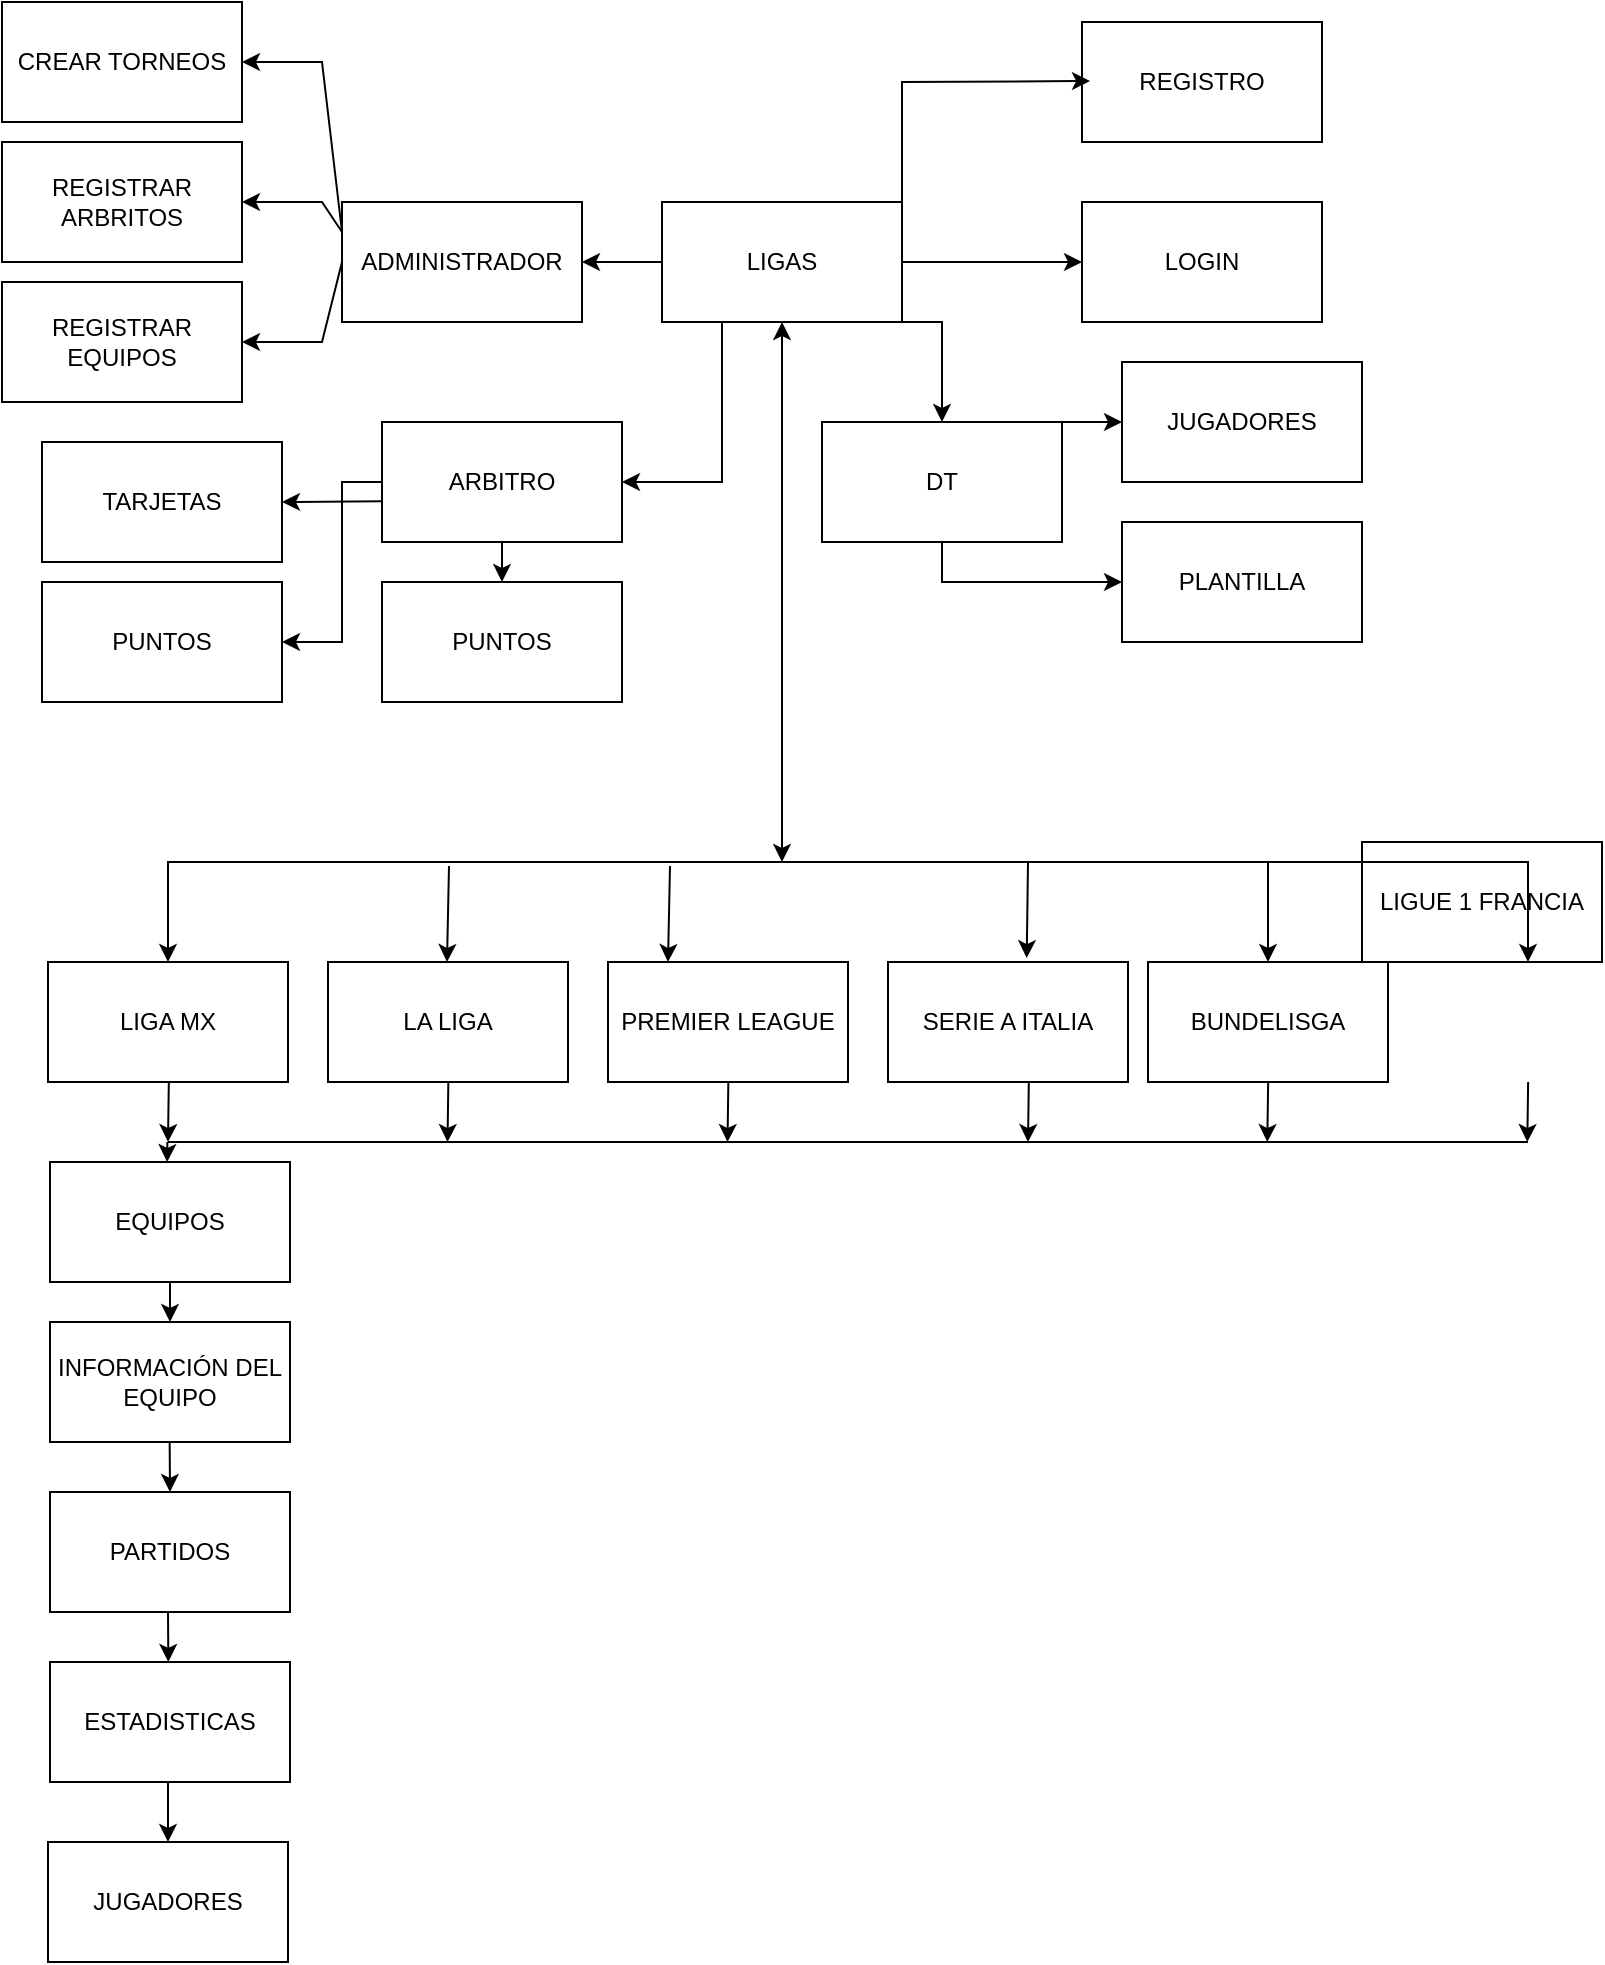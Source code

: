 <mxfile version="24.7.12">
  <diagram name="Página-1" id="e0W5FFudfDkD1n7ttD1k">
    <mxGraphModel dx="1088" dy="484" grid="1" gridSize="10" guides="1" tooltips="1" connect="1" arrows="1" fold="1" page="1" pageScale="1" pageWidth="827" pageHeight="1169" math="0" shadow="0">
      <root>
        <mxCell id="0" />
        <mxCell id="1" parent="0" />
        <mxCell id="3Sb3ryOfrzizplaeh4FI-1" value="PREMIER LEAGUE" style="rounded=0;whiteSpace=wrap;html=1;" parent="1" vertex="1">
          <mxGeometry x="323" y="500" width="120" height="60" as="geometry" />
        </mxCell>
        <mxCell id="3Sb3ryOfrzizplaeh4FI-2" value="BUNDELISGA" style="rounded=0;whiteSpace=wrap;html=1;" parent="1" vertex="1">
          <mxGeometry x="593" y="500" width="120" height="60" as="geometry" />
        </mxCell>
        <mxCell id="3Sb3ryOfrzizplaeh4FI-3" value="LA LIGA" style="rounded=0;whiteSpace=wrap;html=1;" parent="1" vertex="1">
          <mxGeometry x="183" y="500" width="120" height="60" as="geometry" />
        </mxCell>
        <mxCell id="3Sb3ryOfrzizplaeh4FI-4" value="LIGAS" style="rounded=0;whiteSpace=wrap;html=1;" parent="1" vertex="1">
          <mxGeometry x="350" y="120" width="120" height="60" as="geometry" />
        </mxCell>
        <mxCell id="3Sb3ryOfrzizplaeh4FI-7" value="SERIE A ITALIA" style="rounded=0;whiteSpace=wrap;html=1;" parent="1" vertex="1">
          <mxGeometry x="463" y="500" width="120" height="60" as="geometry" />
        </mxCell>
        <mxCell id="3Sb3ryOfrzizplaeh4FI-8" value="LIGUE 1 FRANCIA" style="rounded=0;whiteSpace=wrap;html=1;" parent="1" vertex="1">
          <mxGeometry x="700" y="440" width="120" height="60" as="geometry" />
        </mxCell>
        <mxCell id="3Sb3ryOfrzizplaeh4FI-9" value="LIGA MX" style="rounded=0;whiteSpace=wrap;html=1;" parent="1" vertex="1">
          <mxGeometry x="43" y="500" width="120" height="60" as="geometry" />
        </mxCell>
        <mxCell id="3Sb3ryOfrzizplaeh4FI-10" value="EQUIPOS" style="rounded=0;whiteSpace=wrap;html=1;" parent="1" vertex="1">
          <mxGeometry x="44" y="600" width="120" height="60" as="geometry" />
        </mxCell>
        <mxCell id="3Sb3ryOfrzizplaeh4FI-11" value="PARTIDOS" style="rounded=0;whiteSpace=wrap;html=1;" parent="1" vertex="1">
          <mxGeometry x="44" y="765" width="120" height="60" as="geometry" />
        </mxCell>
        <mxCell id="3Sb3ryOfrzizplaeh4FI-12" value="INFORMACIÓN DEL EQUIPO" style="rounded=0;whiteSpace=wrap;html=1;" parent="1" vertex="1">
          <mxGeometry x="44" y="680" width="120" height="60" as="geometry" />
        </mxCell>
        <mxCell id="3Sb3ryOfrzizplaeh4FI-13" value="ESTADISTICAS" style="rounded=0;whiteSpace=wrap;html=1;" parent="1" vertex="1">
          <mxGeometry x="44" y="850" width="120" height="60" as="geometry" />
        </mxCell>
        <mxCell id="3Sb3ryOfrzizplaeh4FI-14" value="" style="endArrow=classic;startArrow=classic;html=1;rounded=0;entryX=0.5;entryY=1;entryDx=0;entryDy=0;" parent="1" target="3Sb3ryOfrzizplaeh4FI-4" edge="1">
          <mxGeometry width="50" height="50" relative="1" as="geometry">
            <mxPoint x="410" y="450" as="sourcePoint" />
            <mxPoint x="414" y="180" as="targetPoint" />
          </mxGeometry>
        </mxCell>
        <mxCell id="3Sb3ryOfrzizplaeh4FI-16" value="" style="endArrow=classic;html=1;rounded=0;exitX=1;exitY=0.5;exitDx=0;exitDy=0;entryX=0.5;entryY=0;entryDx=0;entryDy=0;" parent="1" edge="1">
          <mxGeometry width="50" height="50" relative="1" as="geometry">
            <mxPoint x="493" y="450" as="sourcePoint" />
            <mxPoint x="783" y="500" as="targetPoint" />
            <Array as="points">
              <mxPoint x="783" y="450" />
            </Array>
          </mxGeometry>
        </mxCell>
        <mxCell id="3Sb3ryOfrzizplaeh4FI-17" value="" style="endArrow=classic;html=1;rounded=0;exitX=1;exitY=0.5;exitDx=0;exitDy=0;entryX=0.5;entryY=0;entryDx=0;entryDy=0;" parent="1" target="3Sb3ryOfrzizplaeh4FI-2" edge="1">
          <mxGeometry width="50" height="50" relative="1" as="geometry">
            <mxPoint x="493" y="450" as="sourcePoint" />
            <mxPoint x="783" y="500" as="targetPoint" />
            <Array as="points">
              <mxPoint x="653" y="450" />
            </Array>
          </mxGeometry>
        </mxCell>
        <mxCell id="3Sb3ryOfrzizplaeh4FI-18" value="" style="endArrow=classic;html=1;rounded=0;entryX=0.578;entryY=-0.033;entryDx=0;entryDy=0;entryPerimeter=0;" parent="1" target="3Sb3ryOfrzizplaeh4FI-7" edge="1">
          <mxGeometry width="50" height="50" relative="1" as="geometry">
            <mxPoint x="533" y="450" as="sourcePoint" />
            <mxPoint x="533" y="490" as="targetPoint" />
          </mxGeometry>
        </mxCell>
        <mxCell id="3Sb3ryOfrzizplaeh4FI-20" value="" style="endArrow=classic;html=1;rounded=0;entryX=0.5;entryY=0;entryDx=0;entryDy=0;" parent="1" target="3Sb3ryOfrzizplaeh4FI-9" edge="1">
          <mxGeometry width="50" height="50" relative="1" as="geometry">
            <mxPoint x="493" y="450" as="sourcePoint" />
            <mxPoint x="393" y="490" as="targetPoint" />
            <Array as="points">
              <mxPoint x="103" y="450" />
            </Array>
          </mxGeometry>
        </mxCell>
        <mxCell id="3Sb3ryOfrzizplaeh4FI-21" value="" style="endArrow=classic;html=1;rounded=0;entryX=0.578;entryY=-0.033;entryDx=0;entryDy=0;entryPerimeter=0;" parent="1" edge="1">
          <mxGeometry width="50" height="50" relative="1" as="geometry">
            <mxPoint x="243.5" y="452" as="sourcePoint" />
            <mxPoint x="242.5" y="500" as="targetPoint" />
          </mxGeometry>
        </mxCell>
        <mxCell id="3Sb3ryOfrzizplaeh4FI-22" value="" style="endArrow=classic;html=1;rounded=0;entryX=0.578;entryY=-0.033;entryDx=0;entryDy=0;entryPerimeter=0;" parent="1" edge="1">
          <mxGeometry width="50" height="50" relative="1" as="geometry">
            <mxPoint x="354" y="452" as="sourcePoint" />
            <mxPoint x="353" y="500" as="targetPoint" />
          </mxGeometry>
        </mxCell>
        <mxCell id="3Sb3ryOfrzizplaeh4FI-23" value="" style="endArrow=none;html=1;rounded=0;" parent="1" edge="1">
          <mxGeometry width="50" height="50" relative="1" as="geometry">
            <mxPoint x="103" y="590" as="sourcePoint" />
            <mxPoint x="783" y="590" as="targetPoint" />
          </mxGeometry>
        </mxCell>
        <mxCell id="3Sb3ryOfrzizplaeh4FI-24" value="" style="endArrow=classic;html=1;rounded=0;" parent="1" edge="1">
          <mxGeometry width="50" height="50" relative="1" as="geometry">
            <mxPoint x="103.41" y="560" as="sourcePoint" />
            <mxPoint x="103" y="590" as="targetPoint" />
          </mxGeometry>
        </mxCell>
        <mxCell id="3Sb3ryOfrzizplaeh4FI-25" value="" style="endArrow=classic;html=1;rounded=0;" parent="1" edge="1">
          <mxGeometry width="50" height="50" relative="1" as="geometry">
            <mxPoint x="383.17" y="560" as="sourcePoint" />
            <mxPoint x="382.76" y="590" as="targetPoint" />
          </mxGeometry>
        </mxCell>
        <mxCell id="3Sb3ryOfrzizplaeh4FI-26" value="" style="endArrow=classic;html=1;rounded=0;" parent="1" edge="1">
          <mxGeometry width="50" height="50" relative="1" as="geometry">
            <mxPoint x="243.17" y="560" as="sourcePoint" />
            <mxPoint x="242.76" y="590" as="targetPoint" />
          </mxGeometry>
        </mxCell>
        <mxCell id="3Sb3ryOfrzizplaeh4FI-27" value="" style="endArrow=classic;html=1;rounded=0;fontStyle=1" parent="1" edge="1">
          <mxGeometry width="50" height="50" relative="1" as="geometry">
            <mxPoint x="533.41" y="560" as="sourcePoint" />
            <mxPoint x="533" y="590" as="targetPoint" />
          </mxGeometry>
        </mxCell>
        <mxCell id="3Sb3ryOfrzizplaeh4FI-28" value="" style="endArrow=classic;html=1;rounded=0;fontStyle=1" parent="1" edge="1">
          <mxGeometry width="50" height="50" relative="1" as="geometry">
            <mxPoint x="653.07" y="560" as="sourcePoint" />
            <mxPoint x="652.66" y="590" as="targetPoint" />
          </mxGeometry>
        </mxCell>
        <mxCell id="3Sb3ryOfrzizplaeh4FI-29" value="" style="endArrow=classic;html=1;rounded=0;fontStyle=1" parent="1" edge="1">
          <mxGeometry width="50" height="50" relative="1" as="geometry">
            <mxPoint x="783.07" y="560" as="sourcePoint" />
            <mxPoint x="782.66" y="590" as="targetPoint" />
          </mxGeometry>
        </mxCell>
        <mxCell id="3Sb3ryOfrzizplaeh4FI-30" value="" style="endArrow=classic;html=1;rounded=0;fontStyle=1" parent="1" edge="1">
          <mxGeometry width="50" height="50" relative="1" as="geometry">
            <mxPoint x="102.69" y="590" as="sourcePoint" />
            <mxPoint x="102.57" y="600" as="targetPoint" />
          </mxGeometry>
        </mxCell>
        <mxCell id="3Sb3ryOfrzizplaeh4FI-31" value="" style="endArrow=classic;html=1;rounded=0;fontStyle=1;entryX=0.5;entryY=0;entryDx=0;entryDy=0;exitX=0.5;exitY=1;exitDx=0;exitDy=0;" parent="1" source="3Sb3ryOfrzizplaeh4FI-10" target="3Sb3ryOfrzizplaeh4FI-12" edge="1">
          <mxGeometry width="50" height="50" relative="1" as="geometry">
            <mxPoint x="103.12" y="660" as="sourcePoint" />
            <mxPoint x="103" y="670" as="targetPoint" />
          </mxGeometry>
        </mxCell>
        <mxCell id="3Sb3ryOfrzizplaeh4FI-32" value="" style="endArrow=classic;html=1;rounded=0;fontStyle=1;exitX=0.5;exitY=1;exitDx=0;exitDy=0;entryX=0.5;entryY=0;entryDx=0;entryDy=0;" parent="1" target="3Sb3ryOfrzizplaeh4FI-11" edge="1">
          <mxGeometry width="50" height="50" relative="1" as="geometry">
            <mxPoint x="103.83" y="740" as="sourcePoint" />
            <mxPoint x="104" y="760" as="targetPoint" />
          </mxGeometry>
        </mxCell>
        <mxCell id="3Sb3ryOfrzizplaeh4FI-33" value="" style="endArrow=classic;html=1;rounded=0;fontStyle=1;exitX=0.5;exitY=1;exitDx=0;exitDy=0;entryX=0.5;entryY=0;entryDx=0;entryDy=0;" parent="1" edge="1">
          <mxGeometry width="50" height="50" relative="1" as="geometry">
            <mxPoint x="103" y="825" as="sourcePoint" />
            <mxPoint x="103.17" y="850" as="targetPoint" />
          </mxGeometry>
        </mxCell>
        <mxCell id="ni1MEceivpjO8g6UFR9i-1" value="LOGIN" style="rounded=0;whiteSpace=wrap;html=1;" parent="1" vertex="1">
          <mxGeometry x="560" y="120" width="120" height="60" as="geometry" />
        </mxCell>
        <mxCell id="ni1MEceivpjO8g6UFR9i-2" value="" style="endArrow=classic;html=1;rounded=0;entryX=0;entryY=0.5;entryDx=0;entryDy=0;" parent="1" target="ni1MEceivpjO8g6UFR9i-1" edge="1">
          <mxGeometry width="50" height="50" relative="1" as="geometry">
            <mxPoint x="470" y="150" as="sourcePoint" />
            <mxPoint x="470" y="200" as="targetPoint" />
          </mxGeometry>
        </mxCell>
        <mxCell id="ni1MEceivpjO8g6UFR9i-3" value="REGISTRO" style="rounded=0;whiteSpace=wrap;html=1;" parent="1" vertex="1">
          <mxGeometry x="560" y="30" width="120" height="60" as="geometry" />
        </mxCell>
        <mxCell id="ni1MEceivpjO8g6UFR9i-4" value="" style="endArrow=classic;html=1;rounded=0;entryX=0;entryY=0.5;entryDx=0;entryDy=0;" parent="1" edge="1">
          <mxGeometry width="50" height="50" relative="1" as="geometry">
            <mxPoint x="470" y="150" as="sourcePoint" />
            <mxPoint x="564" y="59.5" as="targetPoint" />
            <Array as="points">
              <mxPoint x="470" y="60" />
            </Array>
          </mxGeometry>
        </mxCell>
        <mxCell id="ni1MEceivpjO8g6UFR9i-5" value="JUGADORES" style="rounded=0;whiteSpace=wrap;html=1;" parent="1" vertex="1">
          <mxGeometry x="43" y="940" width="120" height="60" as="geometry" />
        </mxCell>
        <mxCell id="ni1MEceivpjO8g6UFR9i-6" value="" style="endArrow=classic;html=1;rounded=0;fontStyle=1;exitX=0.5;exitY=1;exitDx=0;exitDy=0;entryX=0.5;entryY=0;entryDx=0;entryDy=0;" parent="1" target="ni1MEceivpjO8g6UFR9i-5" edge="1">
          <mxGeometry width="50" height="50" relative="1" as="geometry">
            <mxPoint x="103" y="910" as="sourcePoint" />
            <mxPoint x="103.17" y="935" as="targetPoint" />
          </mxGeometry>
        </mxCell>
        <mxCell id="07Km9LBTmwG8m_-8uPqj-1" value="ADMINISTRADOR" style="rounded=0;whiteSpace=wrap;html=1;" vertex="1" parent="1">
          <mxGeometry x="190" y="120" width="120" height="60" as="geometry" />
        </mxCell>
        <mxCell id="07Km9LBTmwG8m_-8uPqj-3" value="" style="endArrow=classic;html=1;rounded=0;entryX=1;entryY=0.5;entryDx=0;entryDy=0;exitX=0;exitY=0.5;exitDx=0;exitDy=0;" edge="1" parent="1" source="3Sb3ryOfrzizplaeh4FI-4" target="07Km9LBTmwG8m_-8uPqj-1">
          <mxGeometry width="50" height="50" relative="1" as="geometry">
            <mxPoint x="390" y="170" as="sourcePoint" />
            <mxPoint x="440" y="120" as="targetPoint" />
          </mxGeometry>
        </mxCell>
        <mxCell id="07Km9LBTmwG8m_-8uPqj-4" value="CREAR TORNEOS" style="rounded=0;whiteSpace=wrap;html=1;" vertex="1" parent="1">
          <mxGeometry x="20" y="20" width="120" height="60" as="geometry" />
        </mxCell>
        <mxCell id="07Km9LBTmwG8m_-8uPqj-5" value="REGISTRAR ARBRITOS" style="rounded=0;whiteSpace=wrap;html=1;" vertex="1" parent="1">
          <mxGeometry x="20" y="90" width="120" height="60" as="geometry" />
        </mxCell>
        <mxCell id="07Km9LBTmwG8m_-8uPqj-6" value="REGISTRAR EQUIPOS" style="rounded=0;whiteSpace=wrap;html=1;" vertex="1" parent="1">
          <mxGeometry x="20" y="160" width="120" height="60" as="geometry" />
        </mxCell>
        <mxCell id="07Km9LBTmwG8m_-8uPqj-7" value="" style="endArrow=classic;html=1;rounded=0;entryX=1;entryY=0.5;entryDx=0;entryDy=0;exitX=0;exitY=0.25;exitDx=0;exitDy=0;" edge="1" parent="1" source="07Km9LBTmwG8m_-8uPqj-1" target="07Km9LBTmwG8m_-8uPqj-4">
          <mxGeometry width="50" height="50" relative="1" as="geometry">
            <mxPoint x="400" y="240" as="sourcePoint" />
            <mxPoint x="450" y="190" as="targetPoint" />
            <Array as="points">
              <mxPoint x="180" y="50" />
            </Array>
          </mxGeometry>
        </mxCell>
        <mxCell id="07Km9LBTmwG8m_-8uPqj-8" value="" style="endArrow=classic;html=1;rounded=0;entryX=1;entryY=0.5;entryDx=0;entryDy=0;exitX=0;exitY=0.25;exitDx=0;exitDy=0;" edge="1" parent="1" source="07Km9LBTmwG8m_-8uPqj-1" target="07Km9LBTmwG8m_-8uPqj-5">
          <mxGeometry width="50" height="50" relative="1" as="geometry">
            <mxPoint x="400" y="240" as="sourcePoint" />
            <mxPoint x="450" y="190" as="targetPoint" />
            <Array as="points">
              <mxPoint x="180" y="120" />
            </Array>
          </mxGeometry>
        </mxCell>
        <mxCell id="07Km9LBTmwG8m_-8uPqj-9" value="" style="endArrow=classic;html=1;rounded=0;entryX=1;entryY=0.5;entryDx=0;entryDy=0;exitX=0;exitY=0.5;exitDx=0;exitDy=0;" edge="1" parent="1" source="07Km9LBTmwG8m_-8uPqj-1" target="07Km9LBTmwG8m_-8uPqj-6">
          <mxGeometry width="50" height="50" relative="1" as="geometry">
            <mxPoint x="400" y="240" as="sourcePoint" />
            <mxPoint x="450" y="190" as="targetPoint" />
            <Array as="points">
              <mxPoint x="180" y="190" />
            </Array>
          </mxGeometry>
        </mxCell>
        <mxCell id="07Km9LBTmwG8m_-8uPqj-10" value="ARBITRO" style="rounded=0;whiteSpace=wrap;html=1;" vertex="1" parent="1">
          <mxGeometry x="210" y="230" width="120" height="60" as="geometry" />
        </mxCell>
        <mxCell id="07Km9LBTmwG8m_-8uPqj-11" value="" style="endArrow=classic;html=1;rounded=0;entryX=1;entryY=0.5;entryDx=0;entryDy=0;exitX=0.25;exitY=1;exitDx=0;exitDy=0;" edge="1" parent="1" source="3Sb3ryOfrzizplaeh4FI-4" target="07Km9LBTmwG8m_-8uPqj-10">
          <mxGeometry width="50" height="50" relative="1" as="geometry">
            <mxPoint x="400" y="240" as="sourcePoint" />
            <mxPoint x="450" y="190" as="targetPoint" />
            <Array as="points">
              <mxPoint x="380" y="260" />
            </Array>
          </mxGeometry>
        </mxCell>
        <mxCell id="07Km9LBTmwG8m_-8uPqj-12" value="TARJETAS" style="rounded=0;whiteSpace=wrap;html=1;" vertex="1" parent="1">
          <mxGeometry x="40" y="240" width="120" height="60" as="geometry" />
        </mxCell>
        <mxCell id="07Km9LBTmwG8m_-8uPqj-13" value="PUNTOS" style="rounded=0;whiteSpace=wrap;html=1;" vertex="1" parent="1">
          <mxGeometry x="40" y="310" width="120" height="60" as="geometry" />
        </mxCell>
        <mxCell id="07Km9LBTmwG8m_-8uPqj-14" value="PUNTOS" style="rounded=0;whiteSpace=wrap;html=1;" vertex="1" parent="1">
          <mxGeometry x="210" y="310" width="120" height="60" as="geometry" />
        </mxCell>
        <mxCell id="07Km9LBTmwG8m_-8uPqj-15" value="" style="endArrow=classic;html=1;rounded=0;entryX=0.5;entryY=0;entryDx=0;entryDy=0;exitX=0.5;exitY=1;exitDx=0;exitDy=0;" edge="1" parent="1" source="07Km9LBTmwG8m_-8uPqj-10" target="07Km9LBTmwG8m_-8uPqj-14">
          <mxGeometry width="50" height="50" relative="1" as="geometry">
            <mxPoint x="400" y="240" as="sourcePoint" />
            <mxPoint x="450" y="190" as="targetPoint" />
          </mxGeometry>
        </mxCell>
        <mxCell id="07Km9LBTmwG8m_-8uPqj-16" value="" style="endArrow=classic;html=1;rounded=0;entryX=1;entryY=0.5;entryDx=0;entryDy=0;exitX=0;exitY=0.5;exitDx=0;exitDy=0;" edge="1" parent="1" source="07Km9LBTmwG8m_-8uPqj-10" target="07Km9LBTmwG8m_-8uPqj-13">
          <mxGeometry width="50" height="50" relative="1" as="geometry">
            <mxPoint x="280" y="300" as="sourcePoint" />
            <mxPoint x="280" y="320" as="targetPoint" />
            <Array as="points">
              <mxPoint x="190" y="260" />
              <mxPoint x="190" y="340" />
            </Array>
          </mxGeometry>
        </mxCell>
        <mxCell id="07Km9LBTmwG8m_-8uPqj-17" value="" style="endArrow=classic;html=1;rounded=0;entryX=1;entryY=0.5;entryDx=0;entryDy=0;exitX=0.001;exitY=0.661;exitDx=0;exitDy=0;exitPerimeter=0;" edge="1" parent="1" source="07Km9LBTmwG8m_-8uPqj-10" target="07Km9LBTmwG8m_-8uPqj-12">
          <mxGeometry width="50" height="50" relative="1" as="geometry">
            <mxPoint x="400" y="240" as="sourcePoint" />
            <mxPoint x="450" y="190" as="targetPoint" />
          </mxGeometry>
        </mxCell>
        <mxCell id="07Km9LBTmwG8m_-8uPqj-18" value="DT" style="rounded=0;whiteSpace=wrap;html=1;" vertex="1" parent="1">
          <mxGeometry x="430" y="230" width="120" height="60" as="geometry" />
        </mxCell>
        <mxCell id="07Km9LBTmwG8m_-8uPqj-19" value="JUGADORES" style="rounded=0;whiteSpace=wrap;html=1;" vertex="1" parent="1">
          <mxGeometry x="580" y="200" width="120" height="60" as="geometry" />
        </mxCell>
        <mxCell id="07Km9LBTmwG8m_-8uPqj-20" value="PLANTILLA" style="rounded=0;whiteSpace=wrap;html=1;" vertex="1" parent="1">
          <mxGeometry x="580" y="280" width="120" height="60" as="geometry" />
        </mxCell>
        <mxCell id="07Km9LBTmwG8m_-8uPqj-21" value="" style="endArrow=classic;html=1;rounded=0;entryX=0;entryY=0.5;entryDx=0;entryDy=0;exitX=1;exitY=0;exitDx=0;exitDy=0;" edge="1" parent="1" source="07Km9LBTmwG8m_-8uPqj-18" target="07Km9LBTmwG8m_-8uPqj-19">
          <mxGeometry width="50" height="50" relative="1" as="geometry">
            <mxPoint x="420" y="290" as="sourcePoint" />
            <mxPoint x="470" y="240" as="targetPoint" />
          </mxGeometry>
        </mxCell>
        <mxCell id="07Km9LBTmwG8m_-8uPqj-22" value="" style="endArrow=classic;html=1;rounded=0;entryX=0;entryY=0.5;entryDx=0;entryDy=0;exitX=0.5;exitY=1;exitDx=0;exitDy=0;" edge="1" parent="1" source="07Km9LBTmwG8m_-8uPqj-18" target="07Km9LBTmwG8m_-8uPqj-20">
          <mxGeometry width="50" height="50" relative="1" as="geometry">
            <mxPoint x="420" y="290" as="sourcePoint" />
            <mxPoint x="470" y="240" as="targetPoint" />
            <Array as="points">
              <mxPoint x="490" y="310" />
            </Array>
          </mxGeometry>
        </mxCell>
        <mxCell id="07Km9LBTmwG8m_-8uPqj-23" value="" style="endArrow=classic;html=1;rounded=0;entryX=0.5;entryY=0;entryDx=0;entryDy=0;exitX=0.75;exitY=1;exitDx=0;exitDy=0;" edge="1" parent="1" source="3Sb3ryOfrzizplaeh4FI-4" target="07Km9LBTmwG8m_-8uPqj-18">
          <mxGeometry width="50" height="50" relative="1" as="geometry">
            <mxPoint x="420" y="290" as="sourcePoint" />
            <mxPoint x="470" y="240" as="targetPoint" />
            <Array as="points">
              <mxPoint x="490" y="180" />
            </Array>
          </mxGeometry>
        </mxCell>
      </root>
    </mxGraphModel>
  </diagram>
</mxfile>
